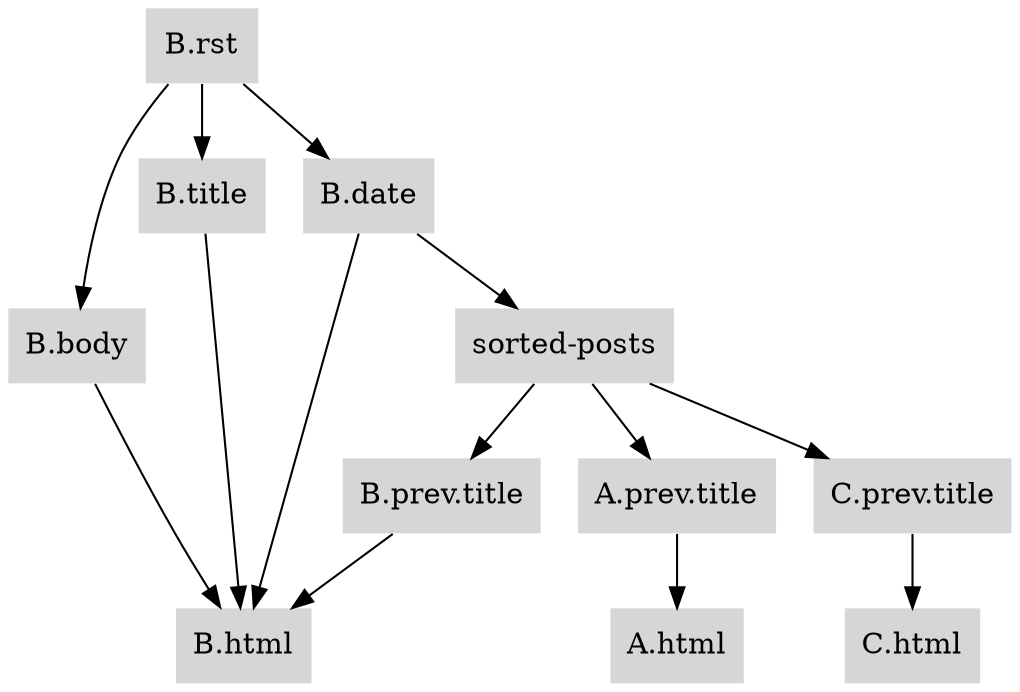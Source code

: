 digraph { node [shape=rect penwidth=0 style=filled fillcolor="#d6d6d6"];
"A.prev.title" -> "A.html"
"B.body" -> "B.html"
"B.date" -> "B.html"
"B.date" -> "sorted-posts"
"B.prev.title" -> "B.html"
"B.rst" -> "B.body"
"B.rst" -> "B.date"
"B.rst" -> "B.title"
"B.title" -> "B.html"
"C.prev.title" -> "C.html"
"sorted-posts" -> "A.prev.title"
"sorted-posts" -> "B.prev.title"
"sorted-posts" -> "C.prev.title"
}